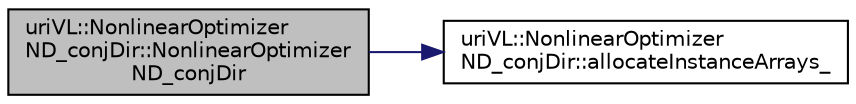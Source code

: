 digraph "uriVL::NonlinearOptimizerND_conjDir::NonlinearOptimizerND_conjDir"
{
  edge [fontname="Helvetica",fontsize="10",labelfontname="Helvetica",labelfontsize="10"];
  node [fontname="Helvetica",fontsize="10",shape=record];
  rankdir="LR";
  Node1 [label="uriVL::NonlinearOptimizer\lND_conjDir::NonlinearOptimizer\lND_conjDir",height=0.2,width=0.4,color="black", fillcolor="grey75", style="filled", fontcolor="black"];
  Node1 -> Node2 [color="midnightblue",fontsize="10",style="solid",fontname="Helvetica"];
  Node2 [label="uriVL::NonlinearOptimizer\lND_conjDir::allocateInstanceArrays_",height=0.2,width=0.4,color="black", fillcolor="white", style="filled",URL="$classuriVL_1_1NonlinearOptimizerND__conjDir.html#a058d8b26899003d65cf2c164f3225fa8",tooltip="(re)allocates internal arrays following a change of function "];
}
